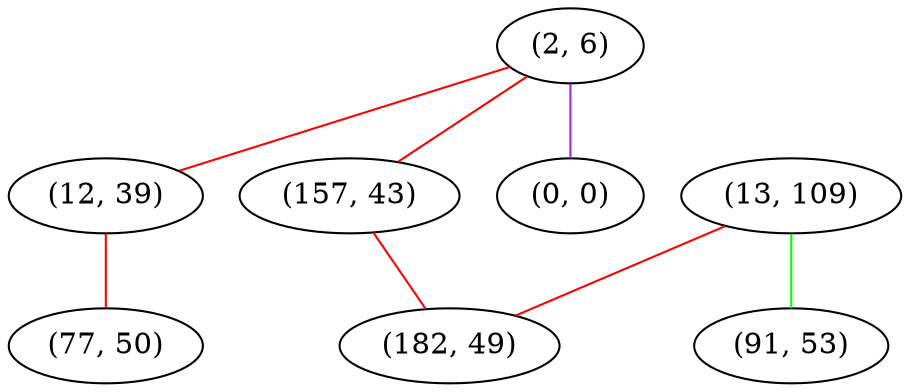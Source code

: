 graph "" {
"(2, 6)";
"(13, 109)";
"(91, 53)";
"(12, 39)";
"(157, 43)";
"(0, 0)";
"(77, 50)";
"(182, 49)";
"(2, 6)" -- "(12, 39)"  [color=red, key=0, weight=1];
"(2, 6)" -- "(0, 0)"  [color=purple, key=0, weight=4];
"(2, 6)" -- "(157, 43)"  [color=red, key=0, weight=1];
"(13, 109)" -- "(182, 49)"  [color=red, key=0, weight=1];
"(13, 109)" -- "(91, 53)"  [color=green, key=0, weight=2];
"(12, 39)" -- "(77, 50)"  [color=red, key=0, weight=1];
"(157, 43)" -- "(182, 49)"  [color=red, key=0, weight=1];
}
